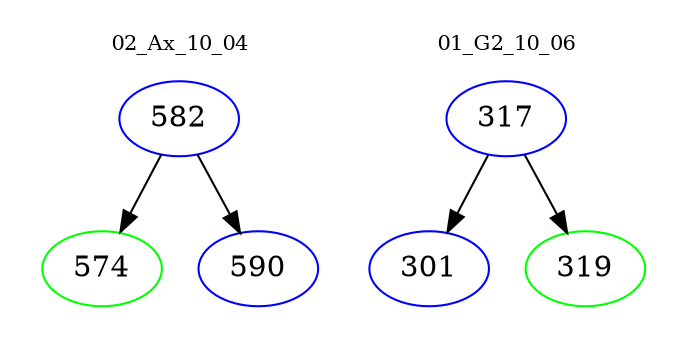 digraph{
subgraph cluster_0 {
color = white
label = "02_Ax_10_04";
fontsize=10;
T0_582 [label="582", color="blue"]
T0_582 -> T0_574 [color="black"]
T0_574 [label="574", color="green"]
T0_582 -> T0_590 [color="black"]
T0_590 [label="590", color="blue"]
}
subgraph cluster_1 {
color = white
label = "01_G2_10_06";
fontsize=10;
T1_317 [label="317", color="blue"]
T1_317 -> T1_301 [color="black"]
T1_301 [label="301", color="blue"]
T1_317 -> T1_319 [color="black"]
T1_319 [label="319", color="green"]
}
}
